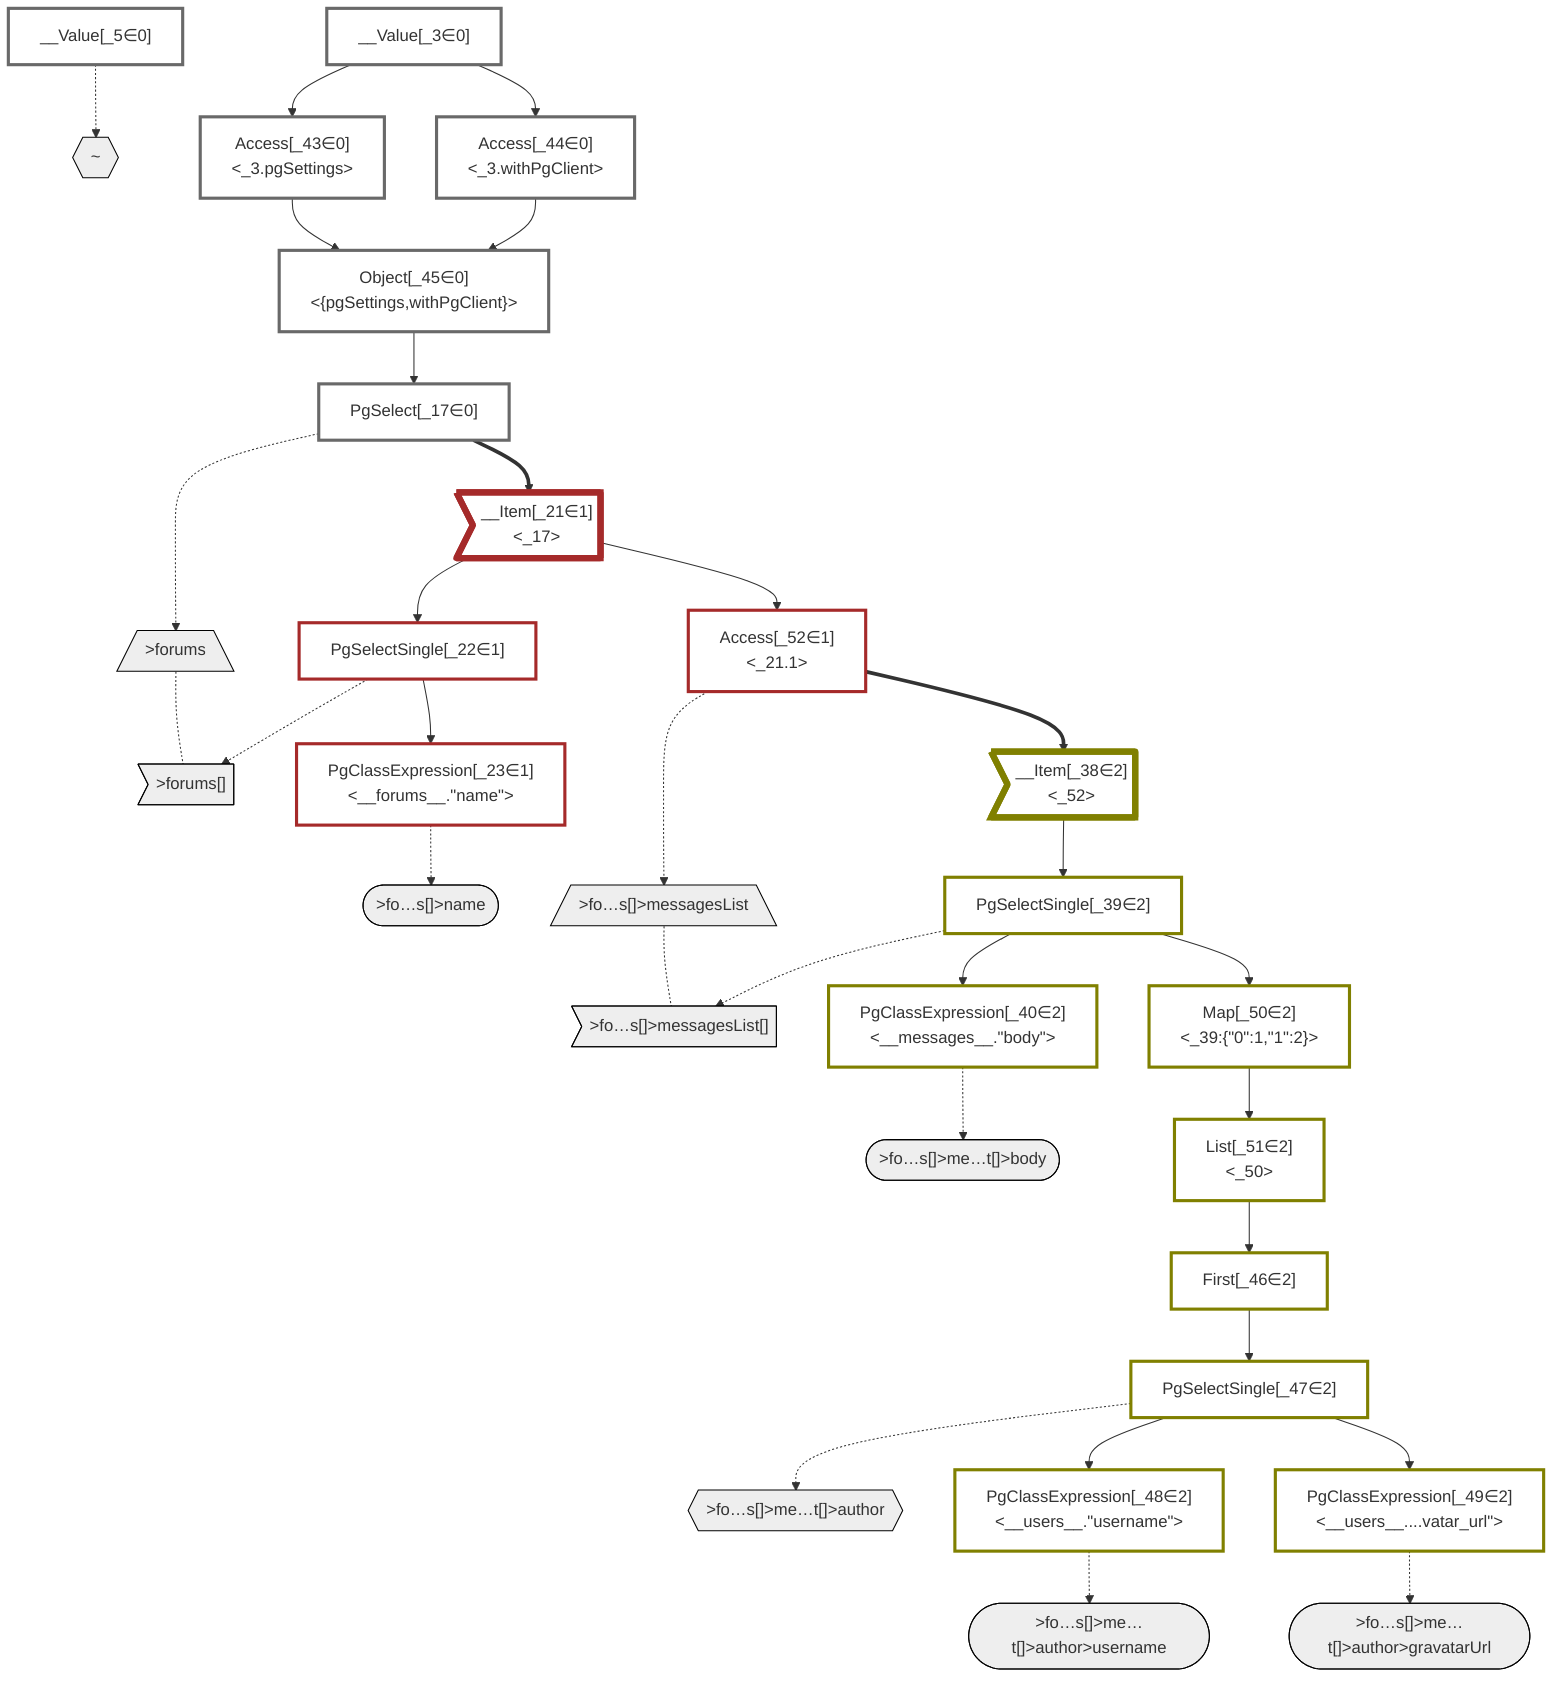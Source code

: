 graph TD
    classDef path fill:#eee,stroke:#000
    classDef plan fill:#fff,stroke-width:3px
    classDef itemplan fill:#fff,stroke-width:6px
    classDef sideeffectplan fill:#f00,stroke-width:6px

    %% subgraph fields
    P1{{"~"}}:::path
    P2[/">forums"\]:::path
    P3>">forums[]"]:::path
    P2 -.- P3
    P4([">fo…s[]>name"]):::path
    %% P3 -.-> P4
    P5[/">fo…s[]>messagesList"\]:::path
    P6>">fo…s[]>messagesList[]"]:::path
    P5 -.- P6
    P7([">fo…s[]>me…t[]>body"]):::path
    %% P6 -.-> P7
    P8{{">fo…s[]>me…t[]>author"}}:::path
    P9([">fo…s[]>me…t[]>author>username"]):::path
    %% P8 -.-> P9
    P10([">fo…s[]>me…t[]>author>gravatarUrl"]):::path
    %% P8 -.-> P10
    %% P6 -.-> P8
    %% P3 -.-> P5
    %% P1 -.-> P2
    %% end

    %% define plans
    __Value_3["__Value[_3∈0]<br /><context>"]:::plan
    __Value_5["__Value[_5∈0]<br /><rootValue>"]:::plan
    PgSelect_17["PgSelect[_17∈0]<br /><forums>"]:::plan
    __Item_21>"__Item[_21∈1]<br /><_17>"]:::itemplan
    PgSelectSingle_22["PgSelectSingle[_22∈1]<br /><forums>"]:::plan
    PgClassExpression_23["PgClassExpression[_23∈1]<br /><__forums__.#quot;name#quot;>"]:::plan
    __Item_38>"__Item[_38∈2]<br /><_52>"]:::itemplan
    PgSelectSingle_39["PgSelectSingle[_39∈2]<br /><messages>"]:::plan
    PgClassExpression_40["PgClassExpression[_40∈2]<br /><__messages__.#quot;body#quot;>"]:::plan
    Access_43["Access[_43∈0]<br /><_3.pgSettings>"]:::plan
    Access_44["Access[_44∈0]<br /><_3.withPgClient>"]:::plan
    Object_45["Object[_45∈0]<br /><{pgSettings,withPgClient}>"]:::plan
    First_46["First[_46∈2]"]:::plan
    PgSelectSingle_47["PgSelectSingle[_47∈2]<br /><users>"]:::plan
    PgClassExpression_48["PgClassExpression[_48∈2]<br /><__users__.#quot;username#quot;>"]:::plan
    PgClassExpression_49["PgClassExpression[_49∈2]<br /><__users__....vatar_url#quot;>"]:::plan
    Map_50["Map[_50∈2]<br /><_39:{#quot;0#quot;:1,#quot;1#quot;:2}>"]:::plan
    List_51["List[_51∈2]<br /><_50>"]:::plan
    Access_52["Access[_52∈1]<br /><_21.1>"]:::plan

    %% plan dependencies
    Object_45 --> PgSelect_17
    PgSelect_17 ==> __Item_21
    __Item_21 --> PgSelectSingle_22
    PgSelectSingle_22 --> PgClassExpression_23
    Access_52 ==> __Item_38
    __Item_38 --> PgSelectSingle_39
    PgSelectSingle_39 --> PgClassExpression_40
    __Value_3 --> Access_43
    __Value_3 --> Access_44
    Access_43 --> Object_45
    Access_44 --> Object_45
    List_51 --> First_46
    First_46 --> PgSelectSingle_47
    PgSelectSingle_47 --> PgClassExpression_48
    PgSelectSingle_47 --> PgClassExpression_49
    PgSelectSingle_39 --> Map_50
    Map_50 --> List_51
    __Item_21 --> Access_52

    %% plan-to-path relationships
    __Value_5 -.-> P1
    PgSelect_17 -.-> P2
    PgSelectSingle_22 -.-> P3
    PgClassExpression_23 -.-> P4
    Access_52 -.-> P5
    PgSelectSingle_39 -.-> P6
    PgClassExpression_40 -.-> P7
    PgSelectSingle_47 -.-> P8
    PgClassExpression_48 -.-> P9
    PgClassExpression_49 -.-> P10

    %% allocate buckets
    classDef bucket0 stroke:#696969
    class __Value_3,__Value_5,PgSelect_17,Access_43,Access_44,Object_45 bucket0
    classDef bucket1 stroke:#a52a2a
    class __Item_21,PgSelectSingle_22,PgClassExpression_23,Access_52 bucket1
    classDef bucket2 stroke:#808000
    class __Item_38,PgSelectSingle_39,PgClassExpression_40,First_46,PgSelectSingle_47,PgClassExpression_48,PgClassExpression_49,Map_50,List_51 bucket2